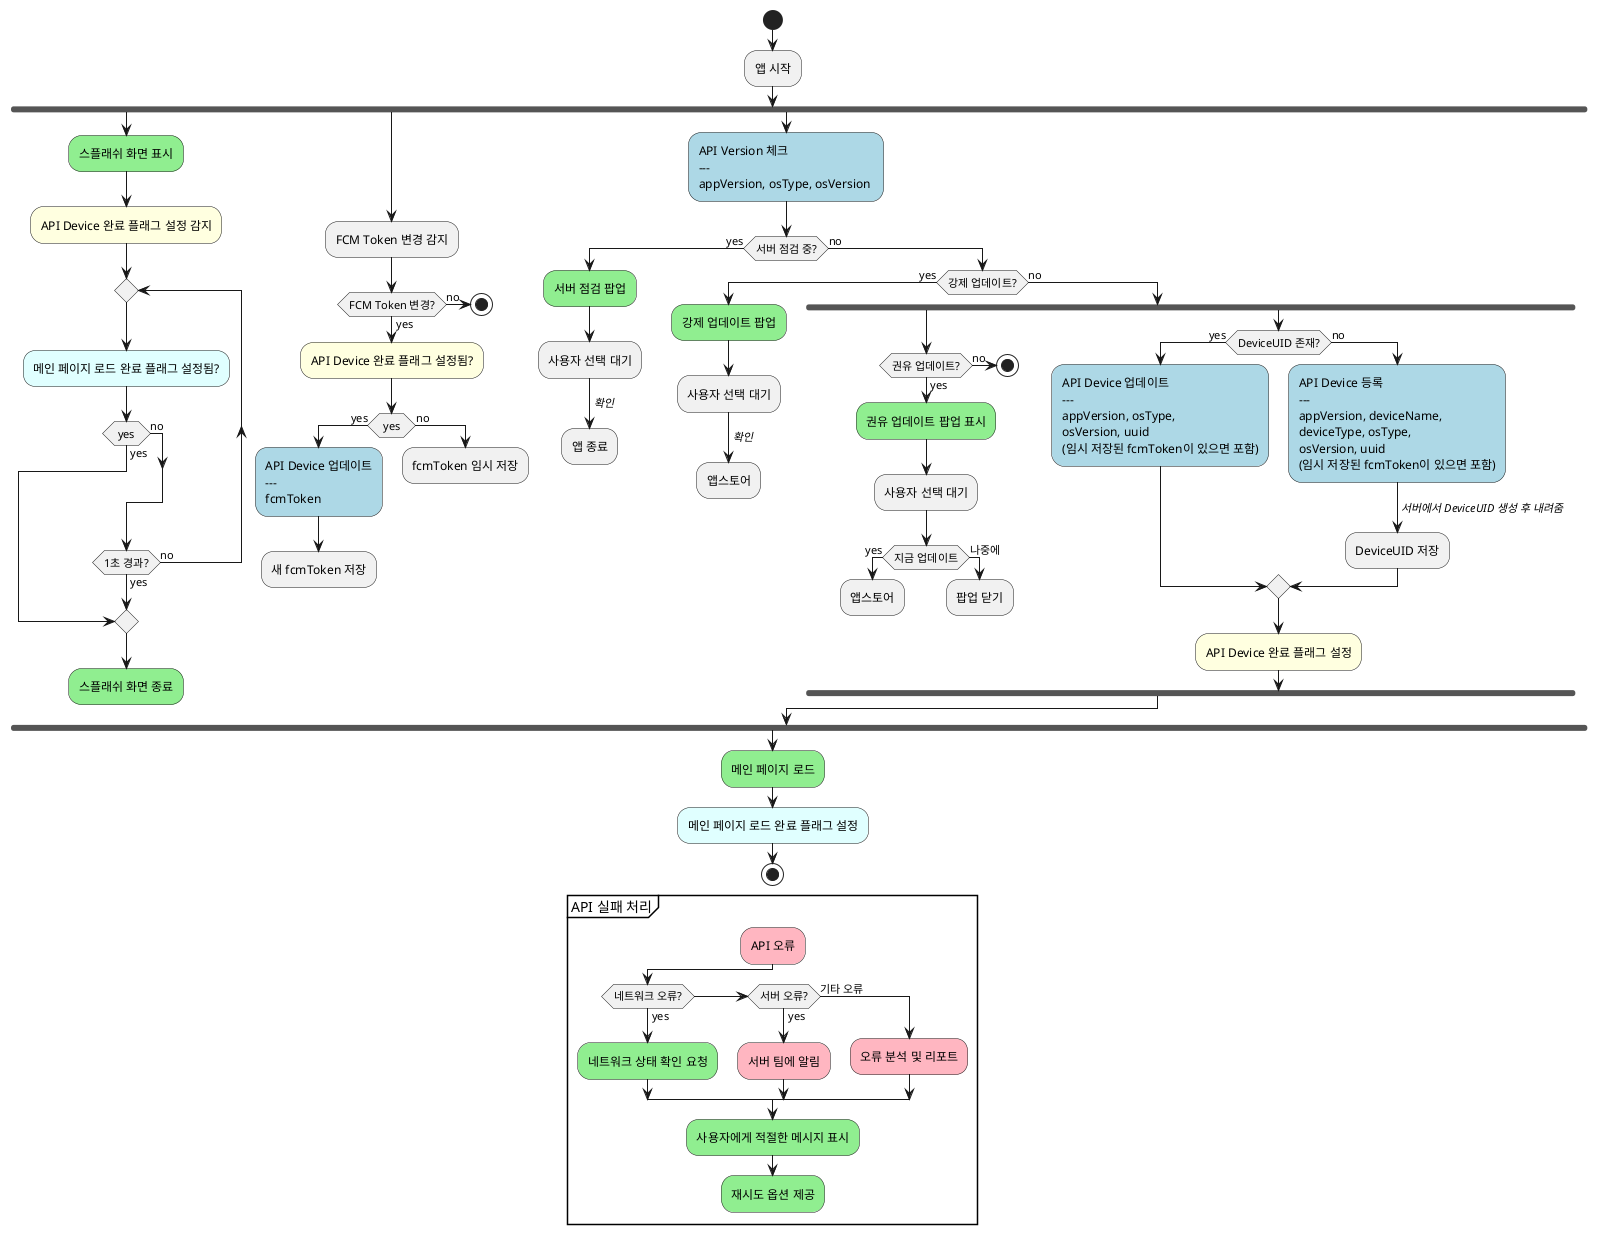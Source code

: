 @startuml
skinparam ActivityBackgroundColor<<API>> LightBlue
skinparam ActivityBackgroundColor<<UI>> LightGreen
skinparam ActivityBackgroundColor<<Error>> LightPink
skinparam ActivityBackgroundColor<<APIDeviceFlag>> LightYellow
skinparam ActivityBackgroundColor<<MainPageFlag>> LightCyan

start
:앱 시작;

fork
  :스플래쉬 화면 표시;<<UI>>
  :API Device 완료 플래그 설정 감지;<<APIDeviceFlag>>
  repeat
    :메인 페이지 로드 완료 플래그 설정됨?;<<MainPageFlag>>
    if (yes) then (yes)
      break
    else (no)
    endif
  repeat while (1초 경과?) is (no) not (yes)
  :스플래쉬 화면 종료;<<UI>>
  kill
fork again
  :FCM Token 변경 감지;
  if (FCM Token 변경?) then (yes)
    :API Device 완료 플래그 설정됨?;<<APIDeviceFlag>>
    if (yes) then (yes)
      :API Device 업데이트
      ---
      fcmToken;<<API>>
      :새 fcmToken 저장;
      kill
    else (no)
      :fcmToken 임시 저장;
      kill
    endif
  else (no)
    stop
  endif
fork again
  :API Version 체크
  ---
  appVersion, osType, osVersion ;<<API>>

  if (서버 점검 중?) then (yes)
    :서버 점검 팝업;<<UI>>
    :사용자 선택 대기;
    -> //확인//;
    :앱 종료;
    kill
  else (no)
    if (강제 업데이트?) then (yes)
      :강제 업데이트 팝업;<<UI>>
      :사용자 선택 대기;
      -> //확인//;
      :앱스토어;
      kill
    else (no)
      fork
        if (권유 업데이트?) then (yes)
          :권유 업데이트 팝업 표시;<<UI>>
          :사용자 선택 대기;
          if (지금 업데이트) then (yes)
            :앱스토어;
            kill
          else (나중에)
            :팝업 닫기;
            kill
          endif
        else (no)
          stop
        endif
      fork again
        if (DeviceUID 존재?) then (yes)
          :API Device 업데이트
          ---
          appVersion, osType,
          osVersion, uuid
          (임시 저장된 fcmToken이 있으면 포함);<<API>>
        else (no)
          :API Device 등록
          ---
          appVersion, deviceName,
          deviceType, osType,
          osVersion, uuid
          (임시 저장된 fcmToken이 있으면 포함);<<API>>
          -> //서버에서 DeviceUID 생성 후 내려줌//;
          :DeviceUID 저장;
        endif
        :API Device 완료 플래그 설정;<<APIDeviceFlag>>
      end fork
    endif
  endif
end fork
:메인 페이지 로드;<<UI>>
:메인 페이지 로드 완료 플래그 설정;<<MainPageFlag>>
stop

partition API 실패 처리 {
  :API 오류;<<Error>>
  if (네트워크 오류?) then (yes)
    :네트워크 상태 확인 요청;<<UI>>
  else if (서버 오류?) then (yes)
    :서버 팀에 알림;<<Error>>
  else (기타 오류)
    :오류 분석 및 리포트;<<Error>>
  endif
  :사용자에게 적절한 메시지 표시;<<UI>>
  :재시도 옵션 제공;<<UI>>
}

@enduml